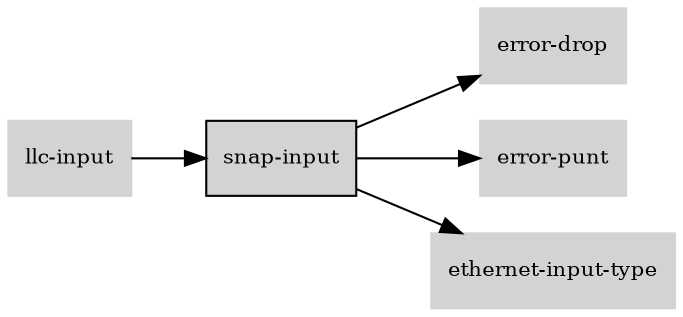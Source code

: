 digraph "snap_input_subgraph" {
  rankdir=LR;
  node [shape=box, style=filled, fontsize=10, color=lightgray, fontcolor=black, fillcolor=lightgray];
  "snap-input" [color=black, fontcolor=black, fillcolor=lightgray];
  edge [fontsize=8];
  "llc-input" -> "snap-input";
  "snap-input" -> "error-drop";
  "snap-input" -> "error-punt";
  "snap-input" -> "ethernet-input-type";
}

